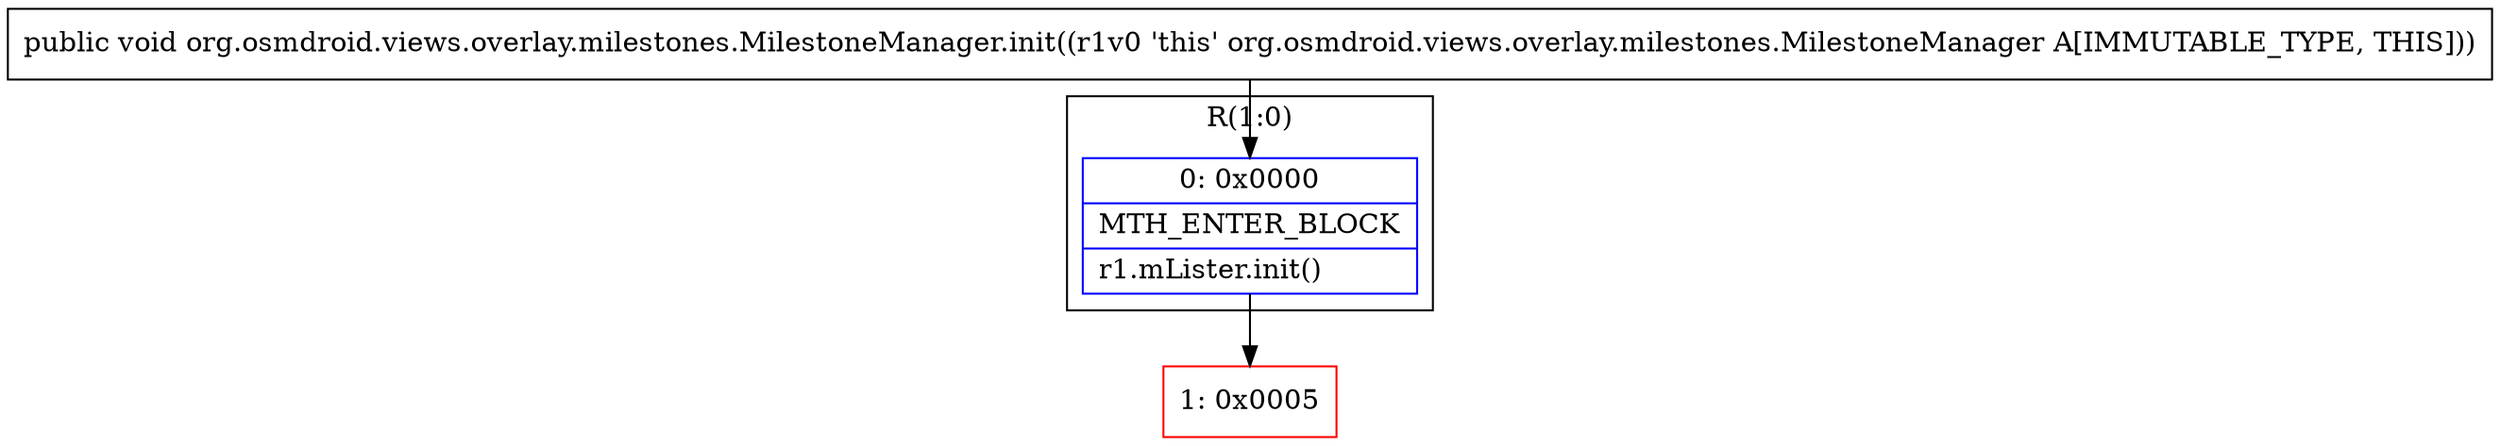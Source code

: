digraph "CFG fororg.osmdroid.views.overlay.milestones.MilestoneManager.init()V" {
subgraph cluster_Region_606074460 {
label = "R(1:0)";
node [shape=record,color=blue];
Node_0 [shape=record,label="{0\:\ 0x0000|MTH_ENTER_BLOCK\l|r1.mLister.init()\l}"];
}
Node_1 [shape=record,color=red,label="{1\:\ 0x0005}"];
MethodNode[shape=record,label="{public void org.osmdroid.views.overlay.milestones.MilestoneManager.init((r1v0 'this' org.osmdroid.views.overlay.milestones.MilestoneManager A[IMMUTABLE_TYPE, THIS])) }"];
MethodNode -> Node_0;
Node_0 -> Node_1;
}

